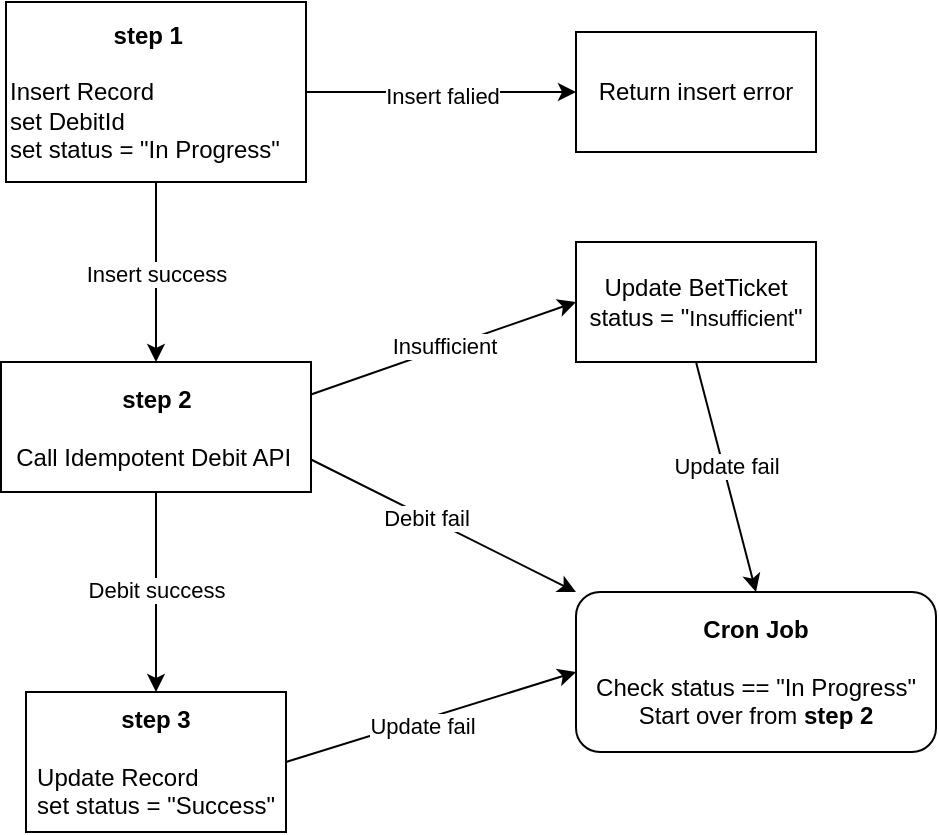 <mxfile version="24.9.0">
  <diagram name="第 1 页" id="hGTuxtv5QtVVCX6dZmEJ">
    <mxGraphModel dx="1434" dy="738" grid="1" gridSize="10" guides="1" tooltips="1" connect="1" arrows="1" fold="1" page="1" pageScale="1" pageWidth="827" pageHeight="1169" math="0" shadow="0">
      <root>
        <mxCell id="0" />
        <mxCell id="1" parent="0" />
        <mxCell id="on_2z5Dom6N1Y5odPwsy-1" value="&lt;div style=&quot;text-align: center;&quot;&gt;&lt;b&gt;&amp;nbsp;step 1&lt;/b&gt;&lt;/div&gt;&lt;div style=&quot;text-align: center;&quot;&gt;&lt;b&gt;&lt;br&gt;&lt;/b&gt;&lt;/div&gt;Insert Record&amp;nbsp;&lt;div&gt;set DebitId&lt;br&gt;&lt;div&gt;set status = &quot;In Progress&quot;&lt;/div&gt;&lt;/div&gt;" style="whiteSpace=wrap;html=1;align=left;" parent="1" vertex="1">
          <mxGeometry x="75" y="65" width="150" height="90" as="geometry" />
        </mxCell>
        <mxCell id="on_2z5Dom6N1Y5odPwsy-2" value="" style="edgeStyle=none;orthogonalLoop=1;jettySize=auto;html=1;rounded=0;exitX=0.5;exitY=1;exitDx=0;exitDy=0;entryX=0.5;entryY=0;entryDx=0;entryDy=0;" parent="1" source="on_2z5Dom6N1Y5odPwsy-1" target="on_2z5Dom6N1Y5odPwsy-4" edge="1">
          <mxGeometry width="100" relative="1" as="geometry">
            <mxPoint x="150" y="160" as="sourcePoint" />
            <mxPoint x="150" y="220" as="targetPoint" />
            <Array as="points" />
          </mxGeometry>
        </mxCell>
        <mxCell id="on_2z5Dom6N1Y5odPwsy-36" value="Insert success" style="edgeLabel;html=1;align=center;verticalAlign=middle;resizable=0;points=[];" parent="on_2z5Dom6N1Y5odPwsy-2" vertex="1" connectable="0">
          <mxGeometry x="0.02" relative="1" as="geometry">
            <mxPoint as="offset" />
          </mxGeometry>
        </mxCell>
        <mxCell id="on_2z5Dom6N1Y5odPwsy-4" value="&lt;div&gt;&lt;b&gt;step 2&lt;/b&gt;&lt;/div&gt;&lt;div&gt;&lt;b&gt;&lt;br&gt;&lt;/b&gt;&lt;/div&gt;Call Idempotent&amp;nbsp;Debit API&amp;nbsp;" style="whiteSpace=wrap;html=1;" parent="1" vertex="1">
          <mxGeometry x="72.5" y="245" width="155" height="65" as="geometry" />
        </mxCell>
        <mxCell id="on_2z5Dom6N1Y5odPwsy-5" value="" style="edgeStyle=none;orthogonalLoop=1;jettySize=auto;html=1;rounded=0;exitX=0.5;exitY=1;exitDx=0;exitDy=0;entryX=0.5;entryY=0;entryDx=0;entryDy=0;" parent="1" source="on_2z5Dom6N1Y5odPwsy-4" target="on_2z5Dom6N1Y5odPwsy-6" edge="1">
          <mxGeometry width="100" relative="1" as="geometry">
            <mxPoint x="150" y="311" as="sourcePoint" />
            <mxPoint x="150" y="361" as="targetPoint" />
            <Array as="points" />
          </mxGeometry>
        </mxCell>
        <mxCell id="a7qpmiIhiQkZwCR-u_dC-2" value="Debit success" style="edgeLabel;html=1;align=center;verticalAlign=middle;resizable=0;points=[];" parent="on_2z5Dom6N1Y5odPwsy-5" vertex="1" connectable="0">
          <mxGeometry x="-0.026" relative="1" as="geometry">
            <mxPoint as="offset" />
          </mxGeometry>
        </mxCell>
        <mxCell id="on_2z5Dom6N1Y5odPwsy-6" value="&lt;div&gt;&lt;b&gt;step 3&lt;/b&gt;&lt;/div&gt;&lt;div&gt;&lt;b&gt;&lt;br&gt;&lt;/b&gt;&lt;/div&gt;&lt;div style=&quot;text-align: left;&quot;&gt;&lt;span style=&quot;background-color: initial;&quot;&gt;Update Record&lt;/span&gt;&lt;/div&gt;&lt;div style=&quot;text-align: left;&quot;&gt;set status = &quot;Success&quot;&lt;/div&gt;" style="whiteSpace=wrap;html=1;" parent="1" vertex="1">
          <mxGeometry x="85" y="410" width="130" height="70" as="geometry" />
        </mxCell>
        <mxCell id="on_2z5Dom6N1Y5odPwsy-7" value="" style="edgeStyle=none;orthogonalLoop=1;jettySize=auto;html=1;rounded=0;exitX=1;exitY=0.5;exitDx=0;exitDy=0;entryX=0;entryY=0.5;entryDx=0;entryDy=0;" parent="1" source="on_2z5Dom6N1Y5odPwsy-1" target="on_2z5Dom6N1Y5odPwsy-8" edge="1">
          <mxGeometry width="100" relative="1" as="geometry">
            <mxPoint x="230" y="109.5" as="sourcePoint" />
            <mxPoint x="310" y="110" as="targetPoint" />
            <Array as="points" />
          </mxGeometry>
        </mxCell>
        <mxCell id="on_2z5Dom6N1Y5odPwsy-35" value="Insert falied" style="edgeLabel;html=1;align=center;verticalAlign=middle;resizable=0;points=[];" parent="on_2z5Dom6N1Y5odPwsy-7" vertex="1" connectable="0">
          <mxGeometry y="-2" relative="1" as="geometry">
            <mxPoint as="offset" />
          </mxGeometry>
        </mxCell>
        <mxCell id="on_2z5Dom6N1Y5odPwsy-8" value="Return insert error" style="whiteSpace=wrap;html=1;" parent="1" vertex="1">
          <mxGeometry x="360" y="80" width="120" height="60" as="geometry" />
        </mxCell>
        <mxCell id="on_2z5Dom6N1Y5odPwsy-9" value="" style="edgeStyle=none;orthogonalLoop=1;jettySize=auto;html=1;rounded=0;exitX=1;exitY=0.75;exitDx=0;exitDy=0;entryX=0;entryY=0;entryDx=0;entryDy=0;" parent="1" source="on_2z5Dom6N1Y5odPwsy-4" target="a7qpmiIhiQkZwCR-u_dC-5" edge="1">
          <mxGeometry width="100" relative="1" as="geometry">
            <mxPoint x="230" y="269.5" as="sourcePoint" />
            <mxPoint x="510" y="360" as="targetPoint" />
            <Array as="points" />
          </mxGeometry>
        </mxCell>
        <mxCell id="a7qpmiIhiQkZwCR-u_dC-6" value="Debit fail" style="edgeLabel;html=1;align=center;verticalAlign=middle;resizable=0;points=[];" parent="on_2z5Dom6N1Y5odPwsy-9" vertex="1" connectable="0">
          <mxGeometry x="-0.13" relative="1" as="geometry">
            <mxPoint as="offset" />
          </mxGeometry>
        </mxCell>
        <mxCell id="on_2z5Dom6N1Y5odPwsy-12" value="" style="edgeStyle=none;orthogonalLoop=1;jettySize=auto;html=1;rounded=0;exitX=1;exitY=0.25;exitDx=0;exitDy=0;entryX=0;entryY=0.5;entryDx=0;entryDy=0;" parent="1" source="on_2z5Dom6N1Y5odPwsy-4" target="on_2z5Dom6N1Y5odPwsy-13" edge="1">
          <mxGeometry width="100" relative="1" as="geometry">
            <mxPoint x="460" y="250" as="sourcePoint" />
            <mxPoint x="320" y="220" as="targetPoint" />
            <Array as="points" />
          </mxGeometry>
        </mxCell>
        <mxCell id="on_2z5Dom6N1Y5odPwsy-42" value="Insufficient" style="edgeLabel;html=1;align=center;verticalAlign=middle;resizable=0;points=[];" parent="on_2z5Dom6N1Y5odPwsy-12" vertex="1" connectable="0">
          <mxGeometry x="0.003" relative="1" as="geometry">
            <mxPoint y="-1" as="offset" />
          </mxGeometry>
        </mxCell>
        <mxCell id="on_2z5Dom6N1Y5odPwsy-13" value="Update BetTicket&lt;div&gt;status = &quot;&lt;span style=&quot;font-size: 11px; text-wrap: nowrap; background-color: rgb(255, 255, 255);&quot;&gt;Insufficient&lt;/span&gt;&quot;&lt;/div&gt;" style="whiteSpace=wrap;html=1;" parent="1" vertex="1">
          <mxGeometry x="360" y="185" width="120" height="60" as="geometry" />
        </mxCell>
        <mxCell id="on_2z5Dom6N1Y5odPwsy-14" value="" style="edgeStyle=none;orthogonalLoop=1;jettySize=auto;html=1;rounded=0;entryX=0.5;entryY=0;entryDx=0;entryDy=0;exitX=0.5;exitY=1;exitDx=0;exitDy=0;" parent="1" source="on_2z5Dom6N1Y5odPwsy-13" target="a7qpmiIhiQkZwCR-u_dC-5" edge="1">
          <mxGeometry width="100" relative="1" as="geometry">
            <mxPoint x="420" y="270" as="sourcePoint" />
            <mxPoint x="537.825" y="331.716" as="targetPoint" />
            <Array as="points" />
          </mxGeometry>
        </mxCell>
        <mxCell id="on_2z5Dom6N1Y5odPwsy-40" value="Update fail" style="edgeLabel;html=1;align=center;verticalAlign=middle;resizable=0;points=[];" parent="on_2z5Dom6N1Y5odPwsy-14" vertex="1" connectable="0">
          <mxGeometry x="-0.088" y="1" relative="1" as="geometry">
            <mxPoint as="offset" />
          </mxGeometry>
        </mxCell>
        <mxCell id="on_2z5Dom6N1Y5odPwsy-27" value="" style="edgeStyle=none;orthogonalLoop=1;jettySize=auto;html=1;rounded=0;exitX=1;exitY=0.5;exitDx=0;exitDy=0;entryX=0;entryY=0.5;entryDx=0;entryDy=0;" parent="1" source="on_2z5Dom6N1Y5odPwsy-6" target="a7qpmiIhiQkZwCR-u_dC-5" edge="1">
          <mxGeometry width="100" relative="1" as="geometry">
            <mxPoint x="440" y="580" as="sourcePoint" />
            <mxPoint x="537.825" y="388.284" as="targetPoint" />
            <Array as="points" />
          </mxGeometry>
        </mxCell>
        <mxCell id="on_2z5Dom6N1Y5odPwsy-29" value="Update fail" style="edgeLabel;html=1;align=center;verticalAlign=middle;resizable=0;points=[];" parent="on_2z5Dom6N1Y5odPwsy-27" vertex="1" connectable="0">
          <mxGeometry x="-0.069" y="-3" relative="1" as="geometry">
            <mxPoint as="offset" />
          </mxGeometry>
        </mxCell>
        <mxCell id="a7qpmiIhiQkZwCR-u_dC-5" value="&lt;div&gt;&lt;b&gt;Cron Job&lt;/b&gt;&lt;/div&gt;&lt;div&gt;&lt;b&gt;&lt;br&gt;&lt;/b&gt;&lt;/div&gt;Check status&amp;nbsp;&lt;span style=&quot;text-align: left;&quot;&gt;== &quot;In Progress&quot;&lt;/span&gt;&lt;div&gt;Start over from &lt;b&gt;step 2&lt;/b&gt;&lt;br&gt;&lt;/div&gt;" style="rounded=1;whiteSpace=wrap;html=1;" parent="1" vertex="1">
          <mxGeometry x="360" y="360" width="180" height="80" as="geometry" />
        </mxCell>
      </root>
    </mxGraphModel>
  </diagram>
</mxfile>
